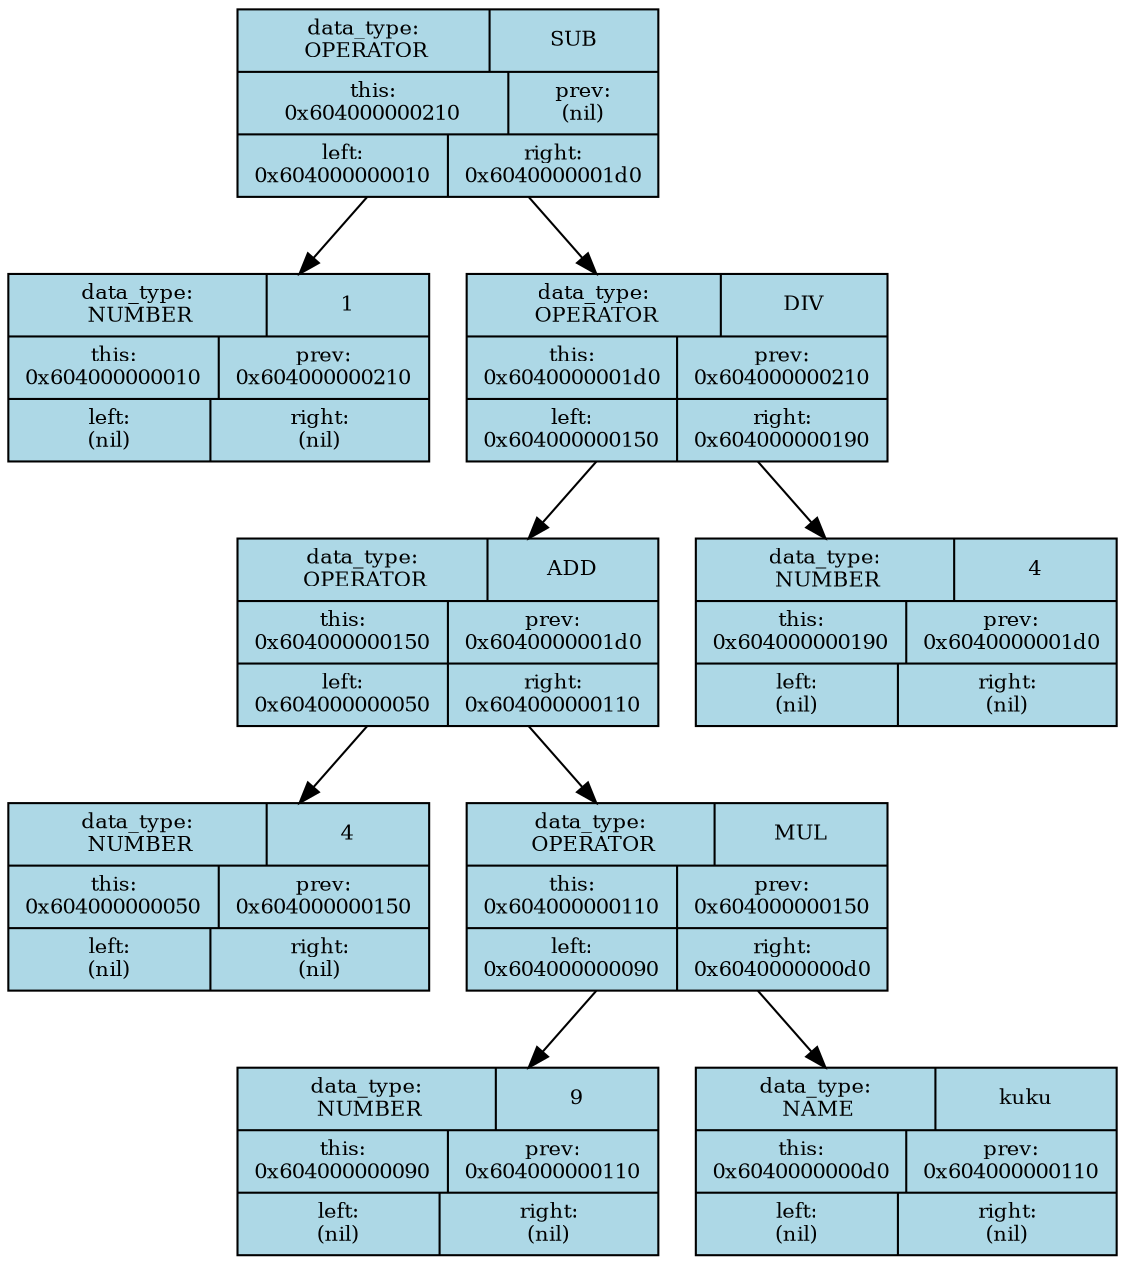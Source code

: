 digraph G{
    rankdir = TB;
    edge[ colour = black ];
    node[ colour = black, shape = rectangle, fontsize = 10 ];
    node8 [shape = record, style = filled, fillcolor = lightblue, label = "{{ <data_type> data_type:\n OPERATOR | <data> SUB } | { <this> this:\n0x604000000210 | <prev> prev:\n(nil) } | { <left> left:\n0x604000000010 | <right> right:\n0x6040000001d0 }}"];
    node0 [shape = record, style = filled, fillcolor = lightblue, label = "{{ <data_type> data_type:\n NUMBER | <data> 1 } | { <this> this:\n0x604000000010 | <prev> prev:\n0x604000000210 } | { <left> left:\n(nil) | <right> right:\n(nil) }}"];
    node7 [shape = record, style = filled, fillcolor = lightblue, label = "{{ <data_type> data_type:\n OPERATOR | <data> DIV } | { <this> this:\n0x6040000001d0 | <prev> prev:\n0x604000000210 } | { <left> left:\n0x604000000150 | <right> right:\n0x604000000190 }}"];
    node5 [shape = record, style = filled, fillcolor = lightblue, label = "{{ <data_type> data_type:\n OPERATOR | <data> ADD } | { <this> this:\n0x604000000150 | <prev> prev:\n0x6040000001d0 } | { <left> left:\n0x604000000050 | <right> right:\n0x604000000110 }}"];
    node1 [shape = record, style = filled, fillcolor = lightblue, label = "{{ <data_type> data_type:\n NUMBER | <data> 4 } | { <this> this:\n0x604000000050 | <prev> prev:\n0x604000000150 } | { <left> left:\n(nil) | <right> right:\n(nil) }}"];
    node4 [shape = record, style = filled, fillcolor = lightblue, label = "{{ <data_type> data_type:\n OPERATOR | <data> MUL } | { <this> this:\n0x604000000110 | <prev> prev:\n0x604000000150 } | { <left> left:\n0x604000000090 | <right> right:\n0x6040000000d0 }}"];
    node2 [shape = record, style = filled, fillcolor = lightblue, label = "{{ <data_type> data_type:\n NUMBER | <data> 9 } | { <this> this:\n0x604000000090 | <prev> prev:\n0x604000000110 } | { <left> left:\n(nil) | <right> right:\n(nil) }}"];
    node3 [shape = record, style = filled, fillcolor = lightblue, label = "{{ <data_type> data_type:\n NAME | <data> kuku } | { <this> this:\n0x6040000000d0 | <prev> prev:\n0x604000000110 } | { <left> left:\n(nil) | <right> right:\n(nil) }}"];
    node6 [shape = record, style = filled, fillcolor = lightblue, label = "{{ <data_type> data_type:\n NUMBER | <data> 4 } | { <this> this:\n0x604000000190 | <prev> prev:\n0x6040000001d0 } | { <left> left:\n(nil) | <right> right:\n(nil) }}"];
    node8 -> node0;
    node7 -> node5;
    node5 -> node1;
    node4 -> node2;
    node4 -> node3;
    node5 -> node4;
    node7 -> node6;
    node8 -> node7;
}
